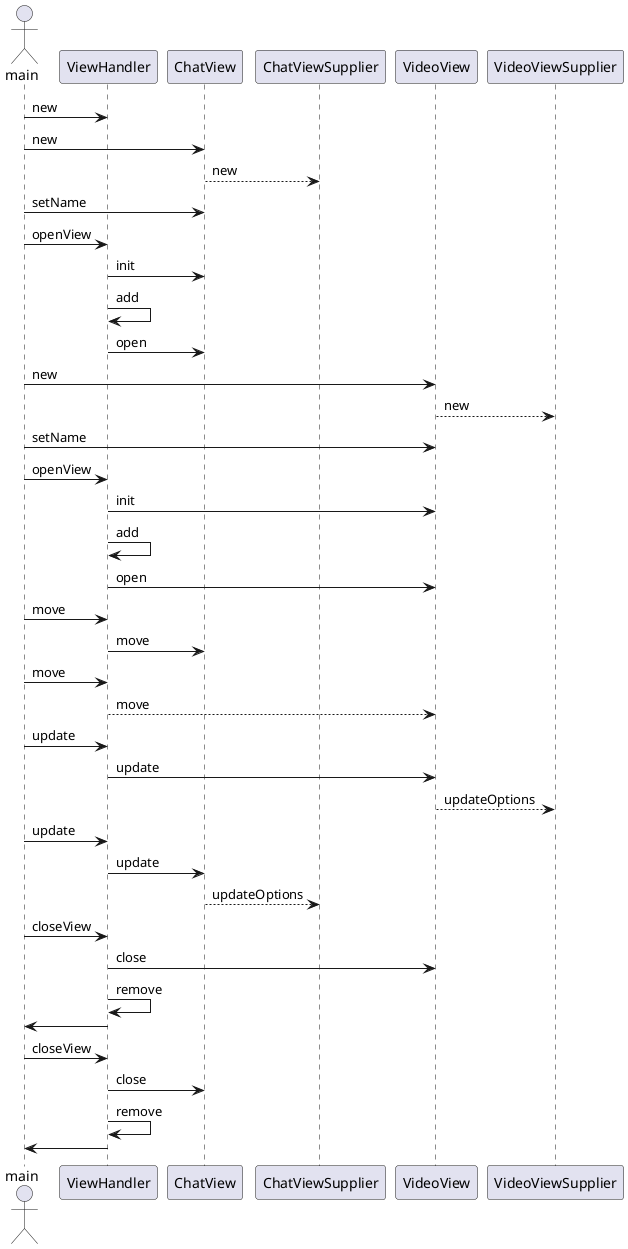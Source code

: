@startuml

actor main

main -> ViewHandler: new

main -> ChatView: new
ChatView --> ChatViewSupplier: new
main -> ChatView: setName
main -> ViewHandler: openView
ViewHandler -> ChatView: init
ViewHandler -> ViewHandler: add
ViewHandler -> ChatView: open

main -> VideoView: new
VideoView --> VideoViewSupplier: new
main -> VideoView: setName
main -> ViewHandler: openView
ViewHandler -> VideoView: init
ViewHandler -> ViewHandler: add
ViewHandler -> VideoView: open

main -> ViewHandler: move
ViewHandler -> ChatView: move

main -> ViewHandler: move
ViewHandler --> VideoView: move

main -> ViewHandler: update
ViewHandler -> VideoView: update
VideoView --> VideoViewSupplier: updateOptions

main -> ViewHandler: update
ViewHandler -> ChatView: update
ChatView --> ChatViewSupplier: updateOptions

main -> ViewHandler: closeView
ViewHandler -> VideoView: close
ViewHandler -> ViewHandler: remove
main <- ViewHandler: 


main -> ViewHandler: closeView
ViewHandler -> ChatView: close
ViewHandler -> ViewHandler: remove
main <- ViewHandler: 




@enduml